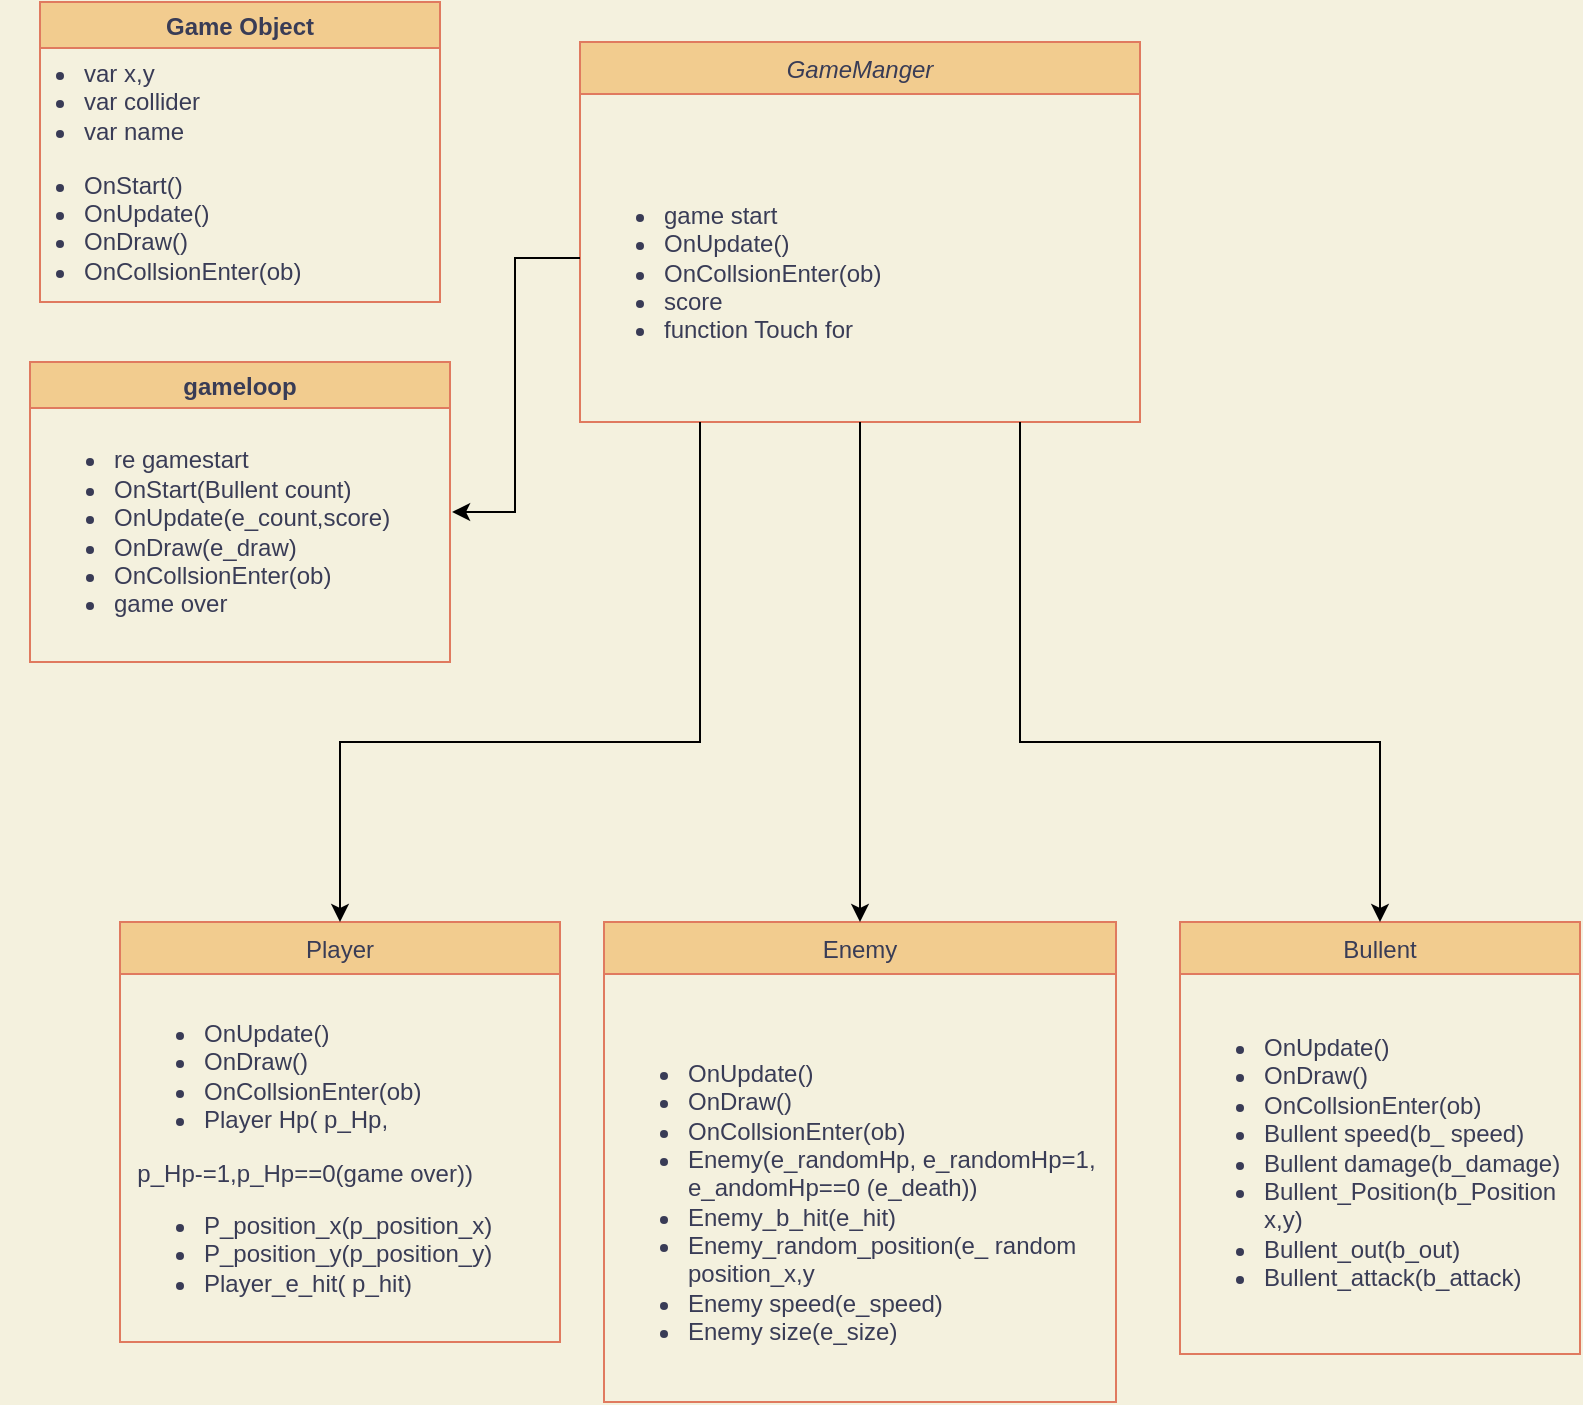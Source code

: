 <mxfile version="18.1.2" type="device"><diagram id="C5RBs43oDa-KdzZeNtuy" name="Page-1"><mxGraphModel dx="909" dy="551" grid="1" gridSize="10" guides="1" tooltips="1" connect="1" arrows="1" fold="1" page="1" pageScale="1" pageWidth="827" pageHeight="1169" background="#F4F1DE" math="0" shadow="0"><root><mxCell id="WIyWlLk6GJQsqaUBKTNV-0"/><mxCell id="WIyWlLk6GJQsqaUBKTNV-1" parent="WIyWlLk6GJQsqaUBKTNV-0"/><mxCell id="zkfFHV4jXpPFQw0GAbJ--0" value="GameManger" style="swimlane;fontStyle=2;align=center;verticalAlign=top;childLayout=stackLayout;horizontal=1;startSize=26;horizontalStack=0;resizeParent=1;resizeLast=0;collapsible=1;marginBottom=0;rounded=0;shadow=0;strokeWidth=1;fillColor=#F2CC8F;strokeColor=#E07A5F;fontColor=#393C56;" parent="WIyWlLk6GJQsqaUBKTNV-1" vertex="1"><mxGeometry x="290" y="90" width="280" height="190" as="geometry"><mxRectangle x="230" y="140" width="160" height="26" as="alternateBounds"/></mxGeometry></mxCell><mxCell id="A7xZsxl1-LYpaTyEbYpL-5" value="&lt;div&gt;&lt;br&gt;&lt;/div&gt;&lt;ul&gt;&lt;li&gt;game start&lt;/li&gt;&lt;li&gt;OnUpdate()&lt;/li&gt;&lt;li&gt;OnCollsionEnter(ob)&lt;/li&gt;&lt;li&gt;score&lt;/li&gt;&lt;li&gt;function Touch for&lt;/li&gt;&lt;/ul&gt;" style="text;strokeColor=none;fillColor=none;html=1;whiteSpace=wrap;verticalAlign=middle;overflow=hidden;fontColor=#393C56;" parent="zkfFHV4jXpPFQw0GAbJ--0" vertex="1"><mxGeometry y="26" width="280" height="164" as="geometry"/></mxCell><mxCell id="zkfFHV4jXpPFQw0GAbJ--6" value="Player" style="swimlane;fontStyle=0;align=center;verticalAlign=top;childLayout=stackLayout;horizontal=1;startSize=26;horizontalStack=0;resizeParent=1;resizeLast=0;collapsible=1;marginBottom=0;rounded=0;shadow=0;strokeWidth=1;fillColor=#F2CC8F;strokeColor=#E07A5F;fontColor=#393C56;" parent="WIyWlLk6GJQsqaUBKTNV-1" vertex="1"><mxGeometry x="60" y="530" width="220" height="210" as="geometry"><mxRectangle x="130" y="380" width="160" height="26" as="alternateBounds"/></mxGeometry></mxCell><mxCell id="A7xZsxl1-LYpaTyEbYpL-6" value="&lt;ul&gt;&lt;li&gt;OnUpdate()&lt;/li&gt;&lt;li&gt;OnDraw()&lt;/li&gt;&lt;li&gt;OnCollsionEnter(ob)&lt;/li&gt;&lt;li&gt;Player Hp( p_Hp,&lt;/li&gt;&lt;/ul&gt;&lt;span style=&quot;background-color: initial;&quot;&gt;&amp;nbsp;&amp;nbsp;&lt;/span&gt;p&lt;span style=&quot;background-color: initial;&quot;&gt;_Hp-=1,&lt;/span&gt;p&lt;span style=&quot;background-color: initial;&quot;&gt;_Hp==0(game over))&lt;br&gt;&lt;ul&gt;&lt;li&gt;P_position_x(p_position_x)&lt;/li&gt;&lt;li&gt;P_position_y(p_position_y)&lt;/li&gt;&lt;li&gt;Player_e_hit( p_hit)&lt;/li&gt;&lt;/ul&gt;&lt;/span&gt;" style="text;strokeColor=none;fillColor=none;html=1;whiteSpace=wrap;verticalAlign=middle;overflow=hidden;fontColor=#393C56;" parent="zkfFHV4jXpPFQw0GAbJ--6" vertex="1"><mxGeometry y="26" width="220" height="184" as="geometry"/></mxCell><mxCell id="zkfFHV4jXpPFQw0GAbJ--13" value="Enemy" style="swimlane;fontStyle=0;align=center;verticalAlign=top;childLayout=stackLayout;horizontal=1;startSize=26;horizontalStack=0;resizeParent=1;resizeLast=0;collapsible=1;marginBottom=0;rounded=0;shadow=0;strokeWidth=1;fillColor=#F2CC8F;strokeColor=#E07A5F;fontColor=#393C56;" parent="WIyWlLk6GJQsqaUBKTNV-1" vertex="1"><mxGeometry x="302" y="530" width="256" height="240" as="geometry"><mxRectangle x="340" y="380" width="170" height="26" as="alternateBounds"/></mxGeometry></mxCell><mxCell id="A7xZsxl1-LYpaTyEbYpL-7" value="&lt;div&gt;&lt;br&gt;&lt;/div&gt;&lt;ul&gt;&lt;li&gt;OnUpdate()&lt;/li&gt;&lt;li&gt;OnDraw()&lt;/li&gt;&lt;li&gt;OnCollsionEnter(ob)&lt;/li&gt;&lt;li&gt;Enemy(e_randomHp, e_randomHp=1, e_andomHp==0 (e_death))&lt;/li&gt;&lt;li&gt;Enemy_b_hit(e_hit)&lt;/li&gt;&lt;li&gt;Enemy_random_position(e_ random&amp;nbsp; position_x,y&lt;/li&gt;&lt;li&gt;Enemy speed(e_speed)&lt;/li&gt;&lt;li&gt;Enemy size(e_size)&lt;/li&gt;&lt;/ul&gt;" style="text;strokeColor=none;fillColor=none;html=1;whiteSpace=wrap;verticalAlign=middle;overflow=hidden;fontColor=#393C56;" parent="zkfFHV4jXpPFQw0GAbJ--13" vertex="1"><mxGeometry y="26" width="256" height="214" as="geometry"/></mxCell><mxCell id="zkfFHV4jXpPFQw0GAbJ--17" value="Bullent" style="swimlane;fontStyle=0;align=center;verticalAlign=top;childLayout=stackLayout;horizontal=1;startSize=26;horizontalStack=0;resizeParent=1;resizeLast=0;collapsible=1;marginBottom=0;rounded=0;shadow=0;strokeWidth=1;fillColor=#F2CC8F;strokeColor=#E07A5F;fontColor=#393C56;" parent="WIyWlLk6GJQsqaUBKTNV-1" vertex="1"><mxGeometry x="590" y="530" width="200" height="216" as="geometry"><mxRectangle x="550" y="140" width="160" height="26" as="alternateBounds"/></mxGeometry></mxCell><mxCell id="A7xZsxl1-LYpaTyEbYpL-8" value="&lt;div&gt;&lt;br&gt;&lt;/div&gt;&lt;ul&gt;&lt;li&gt;OnUpdate()&lt;/li&gt;&lt;li&gt;OnDraw()&lt;/li&gt;&lt;li&gt;&lt;font style=&quot;vertical-align: inherit;&quot;&gt;&lt;font style=&quot;vertical-align: inherit;&quot;&gt;OnCollsionEnter(ob)&lt;/font&gt;&lt;/font&gt;&lt;/li&gt;&lt;li&gt;&lt;span style=&quot;background-color: initial;&quot;&gt;Bullent speed(b_ speed)&lt;/span&gt;&lt;br&gt;&lt;/li&gt;&lt;li&gt;Bullent damage(b_damage)&lt;/li&gt;&lt;li&gt;Bullent_Position(b_Position x,y)&lt;/li&gt;&lt;li&gt;Bullent_out(b_out)&lt;/li&gt;&lt;li&gt;Bullent_attack(b_attack)&lt;/li&gt;&lt;/ul&gt;" style="text;strokeColor=none;fillColor=none;html=1;whiteSpace=wrap;verticalAlign=middle;overflow=hidden;fontColor=#393C56;align=left;" parent="zkfFHV4jXpPFQw0GAbJ--17" vertex="1"><mxGeometry y="26" width="200" height="174" as="geometry"/></mxCell><mxCell id="A7xZsxl1-LYpaTyEbYpL-0" value="Game Object" style="swimlane;fillColor=#F2CC8F;strokeColor=#E07A5F;fontColor=#393C56;" parent="WIyWlLk6GJQsqaUBKTNV-1" vertex="1"><mxGeometry x="20" y="70" width="200" height="150" as="geometry"/></mxCell><mxCell id="A7xZsxl1-LYpaTyEbYpL-3" value="&lt;ul&gt;&lt;li&gt;var x,y&lt;/li&gt;&lt;li&gt;var collider&lt;/li&gt;&lt;li&gt;var name&lt;/li&gt;&lt;/ul&gt;" style="text;strokeColor=none;fillColor=none;html=1;whiteSpace=wrap;verticalAlign=middle;overflow=hidden;fontColor=#393C56;" parent="A7xZsxl1-LYpaTyEbYpL-0" vertex="1"><mxGeometry x="-20" y="10" width="110" height="80" as="geometry"/></mxCell><mxCell id="A7xZsxl1-LYpaTyEbYpL-4" value="&lt;ul&gt;&lt;li&gt;OnStart()&lt;/li&gt;&lt;li&gt;OnUpdate()&lt;/li&gt;&lt;li&gt;OnDraw()&lt;/li&gt;&lt;li&gt;OnCollsionEnter(ob)&lt;/li&gt;&lt;/ul&gt;" style="text;strokeColor=none;fillColor=none;html=1;whiteSpace=wrap;verticalAlign=middle;overflow=hidden;fontColor=#393C56;" parent="A7xZsxl1-LYpaTyEbYpL-0" vertex="1"><mxGeometry x="-20" y="70" width="210" height="80" as="geometry"/></mxCell><mxCell id="myVEyIF7jvDzna3ikqZV-3" value="gameloop" style="swimlane;fillColor=#F2CC8F;strokeColor=#E07A5F;fontColor=#393C56;" parent="WIyWlLk6GJQsqaUBKTNV-1" vertex="1"><mxGeometry x="15" y="250" width="210" height="150" as="geometry"/></mxCell><mxCell id="myVEyIF7jvDzna3ikqZV-5" value="&lt;ul&gt;&lt;li&gt;re gamestart&lt;/li&gt;&lt;li&gt;OnStart(Bullent count)&lt;/li&gt;&lt;li&gt;OnUpdate(e_count,score)&lt;/li&gt;&lt;li&gt;OnDraw(e_draw)&lt;/li&gt;&lt;li&gt;OnCollsionEnter(ob)&lt;/li&gt;&lt;li&gt;game over&lt;/li&gt;&lt;/ul&gt;" style="text;strokeColor=none;fillColor=none;html=1;whiteSpace=wrap;verticalAlign=middle;overflow=hidden;fontColor=#393C56;" parent="myVEyIF7jvDzna3ikqZV-3" vertex="1"><mxGeometry y="20" width="210" height="130" as="geometry"/></mxCell><mxCell id="gbhqTuaYSgS9dvMEVdsO-2" style="edgeStyle=orthogonalEdgeStyle;rounded=0;orthogonalLoop=1;jettySize=auto;html=1;entryX=0.5;entryY=0;entryDx=0;entryDy=0;" edge="1" parent="WIyWlLk6GJQsqaUBKTNV-1" source="A7xZsxl1-LYpaTyEbYpL-5" target="zkfFHV4jXpPFQw0GAbJ--13"><mxGeometry relative="1" as="geometry"/></mxCell><mxCell id="gbhqTuaYSgS9dvMEVdsO-3" style="edgeStyle=orthogonalEdgeStyle;rounded=0;orthogonalLoop=1;jettySize=auto;html=1;entryX=0.5;entryY=0;entryDx=0;entryDy=0;" edge="1" parent="WIyWlLk6GJQsqaUBKTNV-1" source="A7xZsxl1-LYpaTyEbYpL-5" target="zkfFHV4jXpPFQw0GAbJ--6"><mxGeometry relative="1" as="geometry"><Array as="points"><mxPoint x="350" y="440"/><mxPoint x="170" y="440"/></Array></mxGeometry></mxCell><mxCell id="gbhqTuaYSgS9dvMEVdsO-4" style="edgeStyle=orthogonalEdgeStyle;rounded=0;orthogonalLoop=1;jettySize=auto;html=1;entryX=0.5;entryY=0;entryDx=0;entryDy=0;" edge="1" parent="WIyWlLk6GJQsqaUBKTNV-1" source="A7xZsxl1-LYpaTyEbYpL-5" target="zkfFHV4jXpPFQw0GAbJ--17"><mxGeometry relative="1" as="geometry"><Array as="points"><mxPoint x="510" y="440"/><mxPoint x="690" y="440"/></Array></mxGeometry></mxCell><mxCell id="gbhqTuaYSgS9dvMEVdsO-5" style="edgeStyle=orthogonalEdgeStyle;rounded=0;orthogonalLoop=1;jettySize=auto;html=1;entryX=1.005;entryY=0.423;entryDx=0;entryDy=0;entryPerimeter=0;" edge="1" parent="WIyWlLk6GJQsqaUBKTNV-1" source="A7xZsxl1-LYpaTyEbYpL-5" target="myVEyIF7jvDzna3ikqZV-5"><mxGeometry relative="1" as="geometry"/></mxCell></root></mxGraphModel></diagram></mxfile>